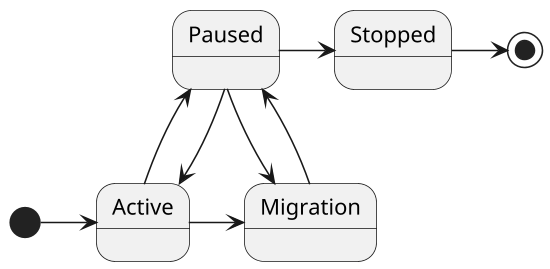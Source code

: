 @startuml
scale 550 width

[*] -> Active

Active -up-> Paused
Paused -down-> Active

Active -> Migration

Migration -> Paused
Paused -> Migration

Paused -> Stopped

Stopped -> [*]

@enduml